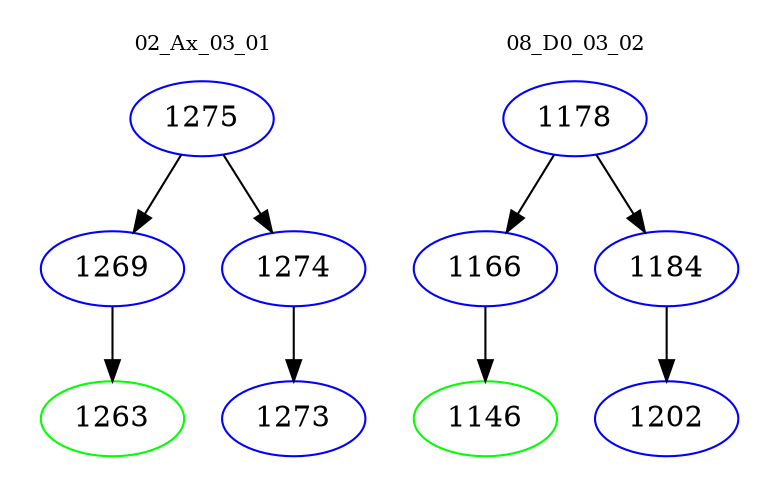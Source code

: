 digraph{
subgraph cluster_0 {
color = white
label = "02_Ax_03_01";
fontsize=10;
T0_1275 [label="1275", color="blue"]
T0_1275 -> T0_1269 [color="black"]
T0_1269 [label="1269", color="blue"]
T0_1269 -> T0_1263 [color="black"]
T0_1263 [label="1263", color="green"]
T0_1275 -> T0_1274 [color="black"]
T0_1274 [label="1274", color="blue"]
T0_1274 -> T0_1273 [color="black"]
T0_1273 [label="1273", color="blue"]
}
subgraph cluster_1 {
color = white
label = "08_D0_03_02";
fontsize=10;
T1_1178 [label="1178", color="blue"]
T1_1178 -> T1_1166 [color="black"]
T1_1166 [label="1166", color="blue"]
T1_1166 -> T1_1146 [color="black"]
T1_1146 [label="1146", color="green"]
T1_1178 -> T1_1184 [color="black"]
T1_1184 [label="1184", color="blue"]
T1_1184 -> T1_1202 [color="black"]
T1_1202 [label="1202", color="blue"]
}
}
